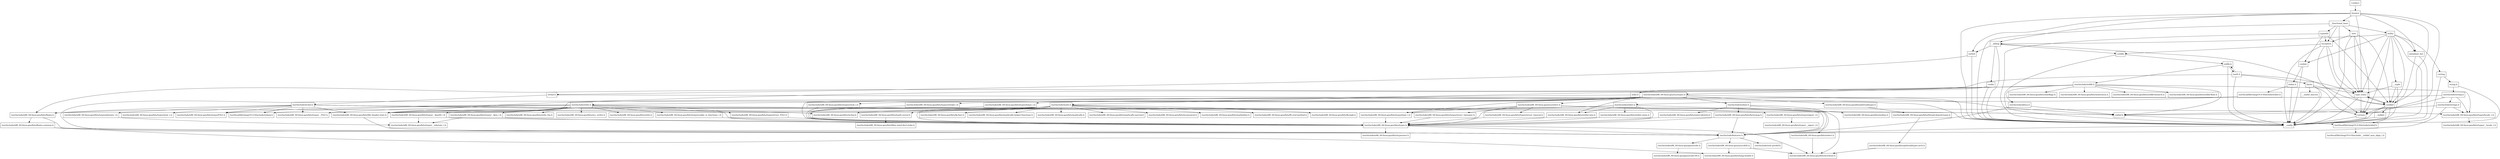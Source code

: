 digraph "dependencies" {
  header_0 [ shape="box", label="\<stdin\>" ];
  header_1 [ shape="box", label="iterator" ];
  header_100 [ shape="box", label="/usr/include/x86_64-linux-gnu/bits/stdio_lim.h" ];
  header_101 [ shape="box", label="/usr/include/x86_64-linux-gnu/bits/sys_errlist.h" ];
  header_102 [ shape="box", label="/usr/include/x86_64-linux-gnu/bits/stdio.h" ];
  header_11 [ shape="box", label="iosfwd" ];
  header_12 [ shape="box", label="wchar.h" ];
  header_13 [ shape="box", label="/usr/include/wchar.h" ];
  header_14 [ shape="box", label="/usr/include/x86_64-linux-gnu/bits/libc-header-start.h" ];
  header_15 [ shape="box", label="/usr/include/x86_64-linux-gnu/bits/floatn.h" ];
  header_16 [ shape="box", label="/usr/include/x86_64-linux-gnu/bits/floatn-common.h" ];
  header_17 [ shape="box", label="stddef.h" ];
  header_18 [ shape="box", label="/usr/local/lib/clang/10.0.0/include/stddef.h" ];
  header_19 [ shape="box", label="/usr/local/lib/clang/10.0.0/include/stdarg.h" ];
  header_2 [ shape="box", label="__config" ];
  header_20 [ shape="box", label="/usr/include/x86_64-linux-gnu/bits/wchar.h" ];
  header_21 [ shape="box", label="/usr/include/x86_64-linux-gnu/bits/types/wint_t.h" ];
  header_22 [ shape="box", label="/usr/include/x86_64-linux-gnu/bits/types/mbstate_t.h" ];
  header_23 [ shape="box", label="/usr/include/x86_64-linux-gnu/bits/types/__mbstate_t.h" ];
  header_24 [ shape="box", label="/usr/include/x86_64-linux-gnu/bits/types/__FILE.h" ];
  header_25 [ shape="box", label="/usr/include/x86_64-linux-gnu/bits/types/FILE.h" ];
  header_26 [ shape="box", label="/usr/include/x86_64-linux-gnu/bits/types/locale_t.h" ];
  header_27 [ shape="box", label="/usr/include/x86_64-linux-gnu/bits/types/__locale_t.h" ];
  header_28 [ shape="box", label="__functional_base" ];
  header_29 [ shape="box", label="type_traits" ];
  header_3 [ shape="box", label="/usr/include/features.h" ];
  header_30 [ shape="box", label="cstddef" ];
  header_31 [ shape="box", label="version" ];
  header_32 [ shape="box", label="/usr/local/lib/clang/10.0.0/include/__stddef_max_align_t.h" ];
  header_33 [ shape="box", label="__nullptr" ];
  header_34 [ shape="box", label="typeinfo" ];
  header_35 [ shape="box", label="exception" ];
  header_36 [ shape="box", label="cstdlib" ];
  header_37 [ shape="box", label="stdlib.h" ];
  header_38 [ shape="box", label="/usr/include/stdlib.h" ];
  header_39 [ shape="box", label="/usr/include/x86_64-linux-gnu/bits/waitflags.h" ];
  header_4 [ shape="box", label="/usr/include/stdc-predef.h" ];
  header_40 [ shape="box", label="/usr/include/x86_64-linux-gnu/bits/waitstatus.h" ];
  header_41 [ shape="box", label="/usr/include/x86_64-linux-gnu/sys/types.h" ];
  header_42 [ shape="box", label="/usr/include/x86_64-linux-gnu/bits/types.h" ];
  header_43 [ shape="box", label="/usr/include/x86_64-linux-gnu/bits/typesizes.h" ];
  header_44 [ shape="box", label="/usr/include/x86_64-linux-gnu/bits/types/clock_t.h" ];
  header_45 [ shape="box", label="/usr/include/x86_64-linux-gnu/bits/types/clockid_t.h" ];
  header_46 [ shape="box", label="/usr/include/x86_64-linux-gnu/bits/types/time_t.h" ];
  header_47 [ shape="box", label="/usr/include/x86_64-linux-gnu/bits/types/timer_t.h" ];
  header_48 [ shape="box", label="/usr/include/x86_64-linux-gnu/bits/stdint-intn.h" ];
  header_49 [ shape="box", label="/usr/include/endian.h" ];
  header_5 [ shape="box", label="/usr/include/x86_64-linux-gnu/sys/cdefs.h" ];
  header_50 [ shape="box", label="/usr/include/x86_64-linux-gnu/bits/endian.h" ];
  header_51 [ shape="box", label="/usr/include/x86_64-linux-gnu/bits/byteswap.h" ];
  header_52 [ shape="box", label="/usr/include/x86_64-linux-gnu/bits/uintn-identity.h" ];
  header_53 [ shape="box", label="/usr/include/x86_64-linux-gnu/sys/select.h" ];
  header_54 [ shape="box", label="/usr/include/x86_64-linux-gnu/bits/select.h" ];
  header_55 [ shape="box", label="/usr/include/x86_64-linux-gnu/bits/types/sigset_t.h" ];
  header_56 [ shape="box", label="/usr/include/x86_64-linux-gnu/bits/types/__sigset_t.h" ];
  header_57 [ shape="box", label="/usr/include/x86_64-linux-gnu/bits/types/struct_timeval.h" ];
  header_58 [ shape="box", label="/usr/include/x86_64-linux-gnu/bits/types/struct_timespec.h" ];
  header_59 [ shape="box", label="/usr/include/x86_64-linux-gnu/bits/pthreadtypes.h" ];
  header_6 [ shape="box", label="/usr/include/x86_64-linux-gnu/bits/wordsize.h" ];
  header_60 [ shape="box", label="/usr/include/x86_64-linux-gnu/bits/thread-shared-types.h" ];
  header_61 [ shape="box", label="/usr/include/x86_64-linux-gnu/bits/pthreadtypes-arch.h" ];
  header_62 [ shape="box", label="/usr/include/alloca.h" ];
  header_63 [ shape="box", label="/usr/include/x86_64-linux-gnu/bits/stdlib-bsearch.h" ];
  header_64 [ shape="box", label="/usr/include/x86_64-linux-gnu/bits/stdlib-float.h" ];
  header_65 [ shape="box", label="math.h" ];
  header_66 [ shape="box", label="/usr/include/math.h" ];
  header_67 [ shape="box", label="/usr/include/x86_64-linux-gnu/bits/math-vector.h" ];
  header_68 [ shape="box", label="/usr/include/x86_64-linux-gnu/bits/libm-simd-decl-stubs.h" ];
  header_69 [ shape="box", label="/usr/include/x86_64-linux-gnu/bits/flt-eval-method.h" ];
  header_7 [ shape="box", label="/usr/include/x86_64-linux-gnu/bits/long-double.h" ];
  header_70 [ shape="box", label="/usr/include/x86_64-linux-gnu/bits/fp-logb.h" ];
  header_71 [ shape="box", label="/usr/include/x86_64-linux-gnu/bits/fp-fast.h" ];
  header_72 [ shape="box", label="/usr/include/x86_64-linux-gnu/bits/mathcalls-helper-functions.h" ];
  header_73 [ shape="box", label="/usr/include/x86_64-linux-gnu/bits/mathcalls.h" ];
  header_74 [ shape="box", label="/usr/include/x86_64-linux-gnu/bits/mathcalls-narrow.h" ];
  header_75 [ shape="box", label="/usr/include/x86_64-linux-gnu/bits/iscanonical.h" ];
  header_76 [ shape="box", label="/usr/include/x86_64-linux-gnu/bits/mathinline.h" ];
  header_77 [ shape="box", label="limits" ];
  header_78 [ shape="box", label="__undef_macros" ];
  header_79 [ shape="box", label="cstdint" ];
  header_8 [ shape="box", label="/usr/include/x86_64-linux-gnu/gnu/stubs.h" ];
  header_80 [ shape="box", label="stdint.h" ];
  header_81 [ shape="box", label="/usr/local/lib/clang/10.0.0/include/stdint.h" ];
  header_82 [ shape="box", label="/usr/include/stdint.h" ];
  header_83 [ shape="box", label="/usr/include/x86_64-linux-gnu/bits/stdint-uintn.h" ];
  header_84 [ shape="box", label="new" ];
  header_85 [ shape="box", label="utility" ];
  header_86 [ shape="box", label="__tuple" ];
  header_87 [ shape="box", label="initializer_list" ];
  header_88 [ shape="box", label="cstring" ];
  header_89 [ shape="box", label="string.h" ];
  header_9 [ shape="box", label="/usr/include/x86_64-linux-gnu/gnu/stubs-64.h" ];
  header_90 [ shape="box", label="/usr/include/string.h" ];
  header_91 [ shape="box", label="/usr/include/strings.h" ];
  header_92 [ shape="box", label="__debug" ];
  header_93 [ shape="box", label="cstdio" ];
  header_94 [ shape="box", label="stdio.h" ];
  header_95 [ shape="box", label="/usr/include/stdio.h" ];
  header_96 [ shape="box", label="/usr/include/x86_64-linux-gnu/bits/types/__fpos_t.h" ];
  header_97 [ shape="box", label="/usr/include/x86_64-linux-gnu/bits/types/__fpos64_t.h" ];
  header_98 [ shape="box", label="/usr/include/x86_64-linux-gnu/bits/types/struct_FILE.h" ];
  header_99 [ shape="box", label="/usr/include/x86_64-linux-gnu/bits/types/cookie_io_functions_t.h" ];
  header_61 -> header_6;
  header_60 -> header_61;
  header_62 -> header_17;
  header_62 -> header_3;
  header_65 -> header_37;
  header_65 -> header_2;
  header_65 -> header_77;
  header_65 -> header_29;
  header_65 -> header_66;
  header_67 -> header_68;
  header_66 -> header_14;
  header_66 -> header_15;
  header_66 -> header_74;
  header_66 -> header_72;
  header_66 -> header_73;
  header_66 -> header_70;
  header_66 -> header_71;
  header_66 -> header_76;
  header_66 -> header_42;
  header_66 -> header_67;
  header_66 -> header_75;
  header_66 -> header_69;
  header_77 -> header_29;
  header_77 -> header_78;
  header_77 -> header_2;
  header_77 -> header_31;
  header_79 -> header_80;
  header_79 -> header_2;
  header_47 -> header_42;
  header_46 -> header_42;
  header_45 -> header_42;
  header_44 -> header_42;
  header_42 -> header_6;
  header_42 -> header_43;
  header_42 -> header_3;
  header_41 -> header_59;
  header_41 -> header_17;
  header_41 -> header_53;
  header_41 -> header_47;
  header_41 -> header_46;
  header_41 -> header_45;
  header_41 -> header_44;
  header_41 -> header_3;
  header_41 -> header_48;
  header_41 -> header_49;
  header_41 -> header_42;
  header_49 -> header_50;
  header_49 -> header_51;
  header_49 -> header_52;
  header_49 -> header_3;
  header_48 -> header_42;
  header_5 -> header_6;
  header_5 -> header_7;
  header_2 -> header_3;
  header_3 -> header_4;
  header_3 -> header_5;
  header_3 -> header_8;
  header_0 -> header_1;
  header_1 -> header_29;
  header_1 -> header_11;
  header_1 -> header_30;
  header_1 -> header_31;
  header_1 -> header_2;
  header_1 -> header_87;
  header_1 -> header_92;
  header_1 -> header_28;
  header_8 -> header_9;
  header_58 -> header_42;
  header_59 -> header_60;
  header_51 -> header_3;
  header_51 -> header_42;
  header_52 -> header_42;
  header_53 -> header_58;
  header_53 -> header_54;
  header_53 -> header_55;
  header_53 -> header_57;
  header_53 -> header_46;
  header_53 -> header_3;
  header_53 -> header_42;
  header_54 -> header_6;
  header_55 -> header_56;
  header_57 -> header_42;
  header_29 -> header_2;
  header_29 -> header_30;
  header_29 -> header_31;
  header_28 -> header_29;
  header_28 -> header_34;
  header_28 -> header_35;
  header_28 -> header_2;
  header_28 -> header_85;
  header_28 -> header_84;
  header_26 -> header_27;
  header_22 -> header_23;
  header_38 -> header_14;
  header_38 -> header_15;
  header_38 -> header_17;
  header_38 -> header_39;
  header_38 -> header_26;
  header_38 -> header_63;
  header_38 -> header_62;
  header_38 -> header_64;
  header_38 -> header_41;
  header_38 -> header_40;
  header_36 -> header_37;
  header_36 -> header_2;
  header_37 -> header_65;
  header_37 -> header_2;
  header_37 -> header_38;
  header_34 -> header_79;
  header_34 -> header_35;
  header_34 -> header_2;
  header_34 -> header_30;
  header_35 -> header_36;
  header_35 -> header_29;
  header_35 -> header_2;
  header_35 -> header_30;
  header_35 -> header_31;
  header_33 -> header_2;
  header_30 -> header_18;
  header_30 -> header_2;
  header_30 -> header_33;
  header_30 -> header_29;
  header_30 -> header_31;
  header_31 -> header_2;
  header_89 -> header_90;
  header_89 -> header_2;
  header_88 -> header_89;
  header_88 -> header_2;
  header_83 -> header_42;
  header_82 -> header_14;
  header_82 -> header_20;
  header_82 -> header_6;
  header_82 -> header_42;
  header_82 -> header_83;
  header_82 -> header_48;
  header_81 -> header_82;
  header_80 -> header_81;
  header_80 -> header_2;
  header_87 -> header_2;
  header_87 -> header_30;
  header_86 -> header_29;
  header_86 -> header_2;
  header_86 -> header_30;
  header_85 -> header_29;
  header_85 -> header_30;
  header_85 -> header_31;
  header_85 -> header_88;
  header_85 -> header_2;
  header_85 -> header_79;
  header_85 -> header_87;
  header_85 -> header_86;
  header_85 -> header_92;
  header_84 -> header_29;
  header_84 -> header_35;
  header_84 -> header_2;
  header_84 -> header_30;
  header_84 -> header_31;
  header_14 -> header_3;
  header_15 -> header_16;
  header_15 -> header_3;
  header_16 -> header_7;
  header_16 -> header_3;
  header_17 -> header_18;
  header_11 -> header_2;
  header_11 -> header_12;
  header_12 -> header_2;
  header_12 -> header_13;
  header_13 -> header_14;
  header_13 -> header_15;
  header_13 -> header_17;
  header_13 -> header_25;
  header_13 -> header_24;
  header_13 -> header_26;
  header_13 -> header_21;
  header_13 -> header_19;
  header_13 -> header_20;
  header_13 -> header_22;
  header_18 -> header_32;
  header_98 -> header_42;
  header_99 -> header_42;
  header_94 -> header_95;
  header_94 -> header_2;
  header_95 -> header_14;
  header_95 -> header_17;
  header_95 -> header_25;
  header_95 -> header_24;
  header_95 -> header_102;
  header_95 -> header_19;
  header_95 -> header_98;
  header_95 -> header_42;
  header_95 -> header_96;
  header_95 -> header_97;
  header_95 -> header_101;
  header_95 -> header_100;
  header_95 -> header_99;
  header_96 -> header_42;
  header_96 -> header_23;
  header_97 -> header_42;
  header_97 -> header_23;
  header_90 -> header_14;
  header_90 -> header_17;
  header_90 -> header_91;
  header_90 -> header_26;
  header_91 -> header_26;
  header_91 -> header_17;
  header_91 -> header_3;
  header_92 -> header_36;
  header_92 -> header_2;
  header_92 -> header_11;
  header_92 -> header_30;
  header_92 -> header_93;
  header_93 -> header_94;
  header_93 -> header_2;
}